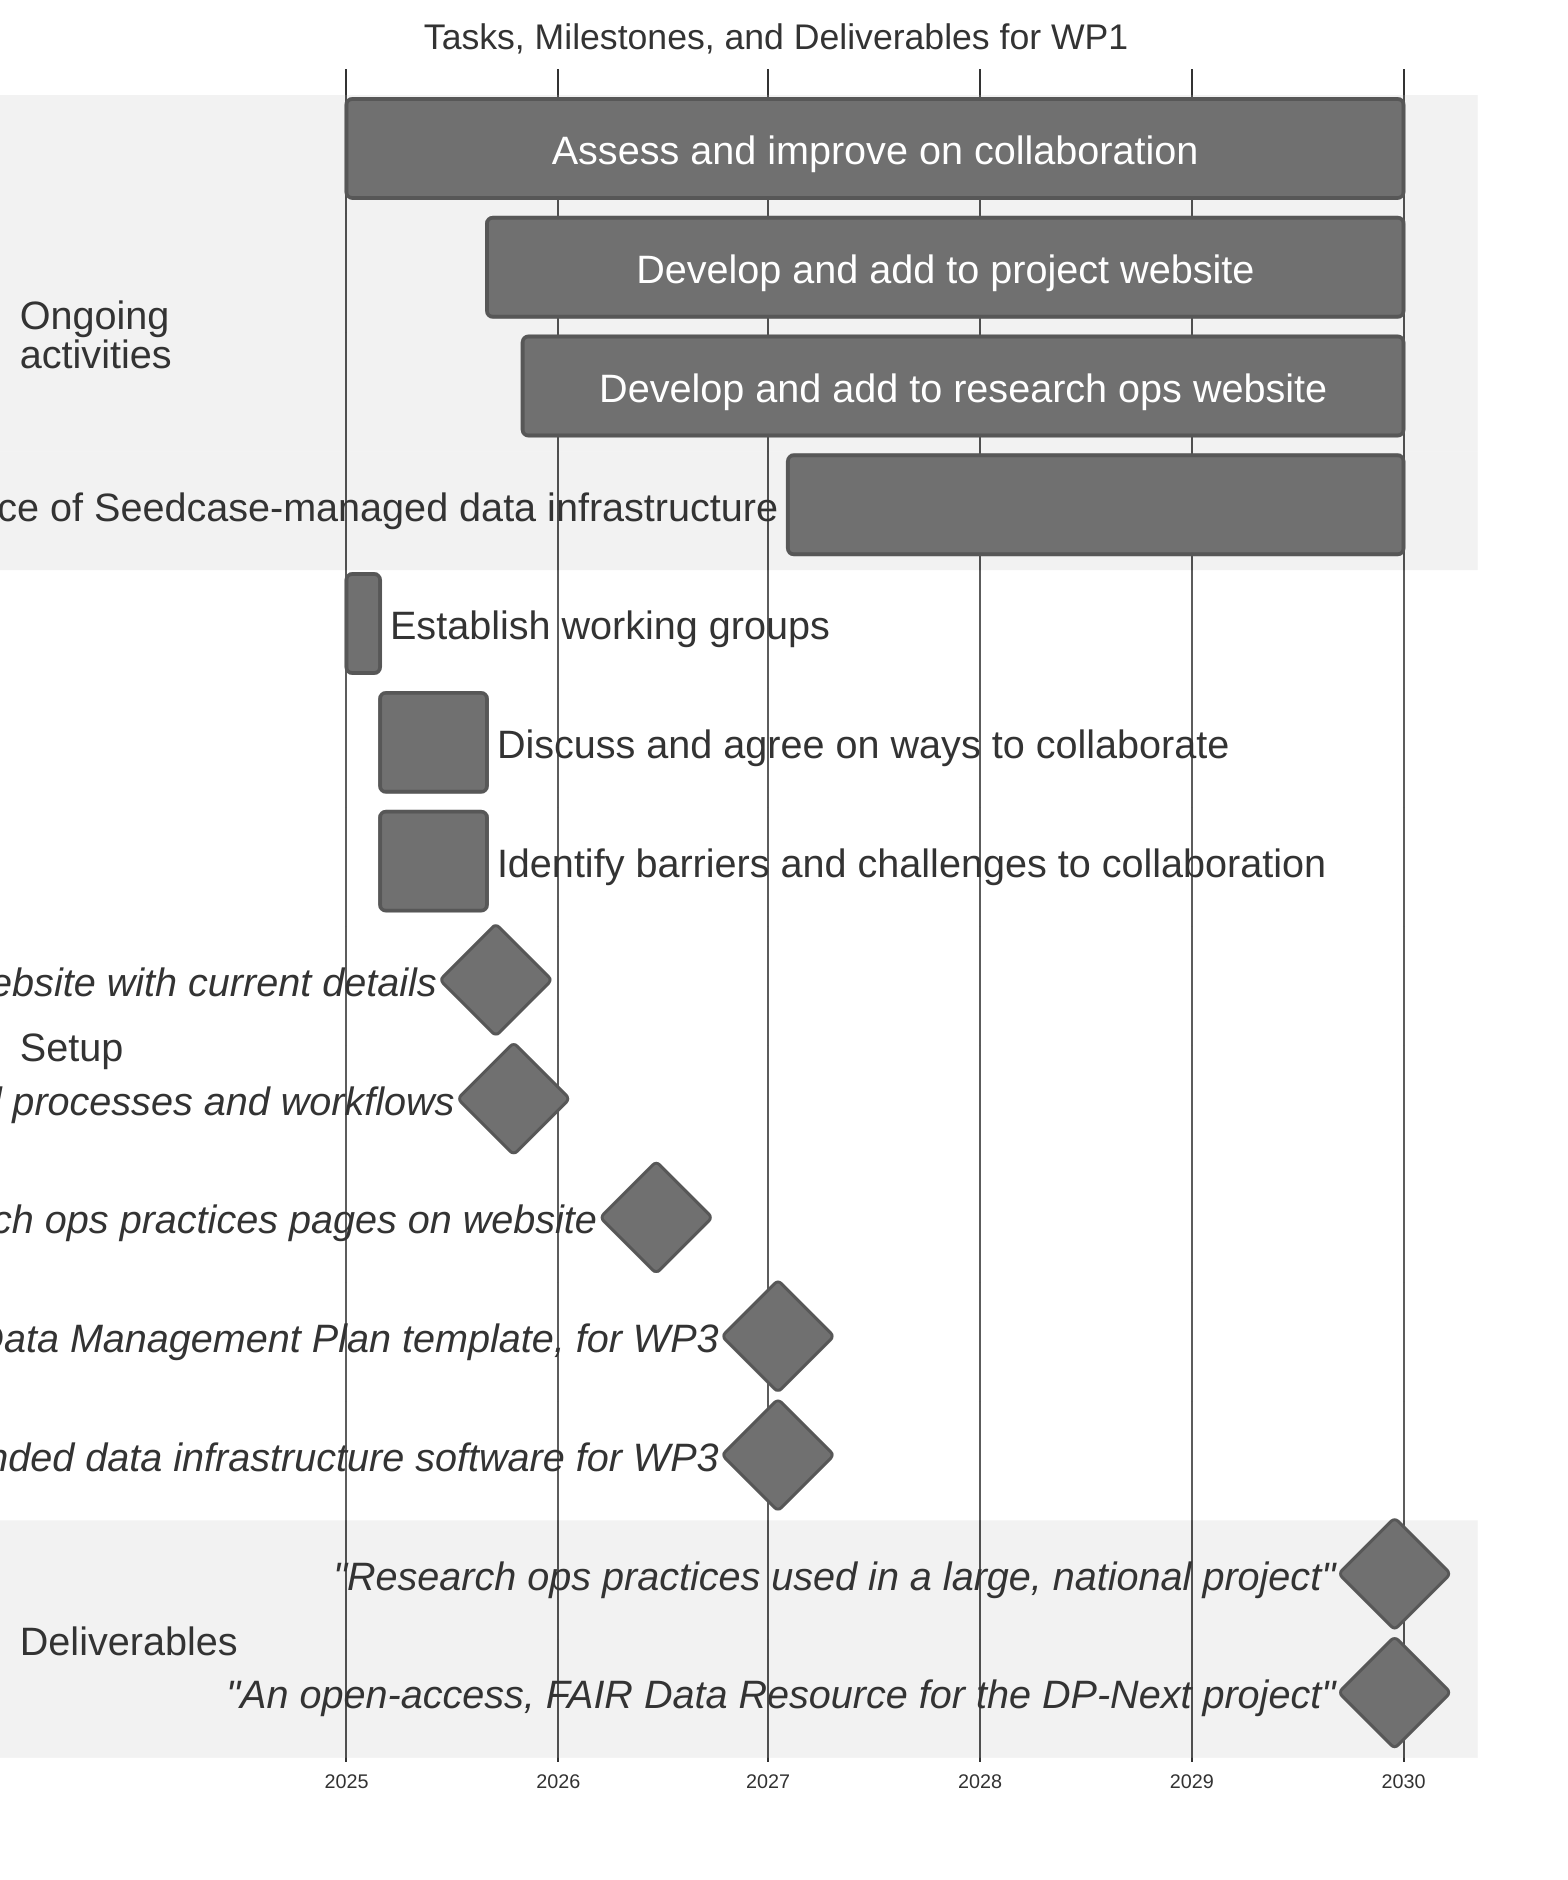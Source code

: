 ---
config:
    theme: "neutral"
    themeCSS: "svg {width: 700px}"
    gantt:
        barHeight: 50
        leftPadding: 175
        fontSize: 20
        sectionFontSize: 20
        barGap: 10
---

gantt
  title Tasks, Milestones, and Deliverables for WP1
  dateFormat  YYYY-MM-DD
  axisFormat %Y
  tickInterval 1year
  todayMarker off
  %% (`excludes` accepts specific dates in YYYY-MM-DD format, days of the week ("sunday") or "weekends", but not the word "weekdays".)

  section Ongoing<br>activities
  Assess and improve on collaboration: improve, 2025-01-01, 5y
  Develop and add to project website: imp_proj_web, after agree, 2030-01-01
  Develop and add to research ops website: imp_reops_web, after consensus, 2030-01-01
  Maintenance of Seedcase-managed data infrastructure: imp_seedcase, after seedcase, 2030-01-01

  section Setup
  Establish working groups: wg, 2025-01-01, 2M
  Discuss and agree on ways to collaborate: agree, after wg, 6M
  Identify barriers and challenges to collaboration: barriers, after wg, 6M

  Setup DP-Next project website with current details: milestone, web_proj, after barriers, 1M
  Consensus document on project's agreed processes and workflows: milestone, consensus, after web_proj, 1M
  Setup research ops practices pages on website: milestone, web_reops, after website, 1M
  Open-source Data Management Plan template, for WP3: milestone, template_dmp, 2027-01-01, 1M 
  Use NNF-funded data infrastructure software for WP3: milestone, seedcase, 2027-01-01, 1M

  section Deliverables
  "Research ops practices used in a large, national project": milestone, doc_reops, 2029-12-01, 1M
  "An open-access, FAIR Data Resource for the DP-Next project": milestone, doc_data_res, 2029-12-01, 1M